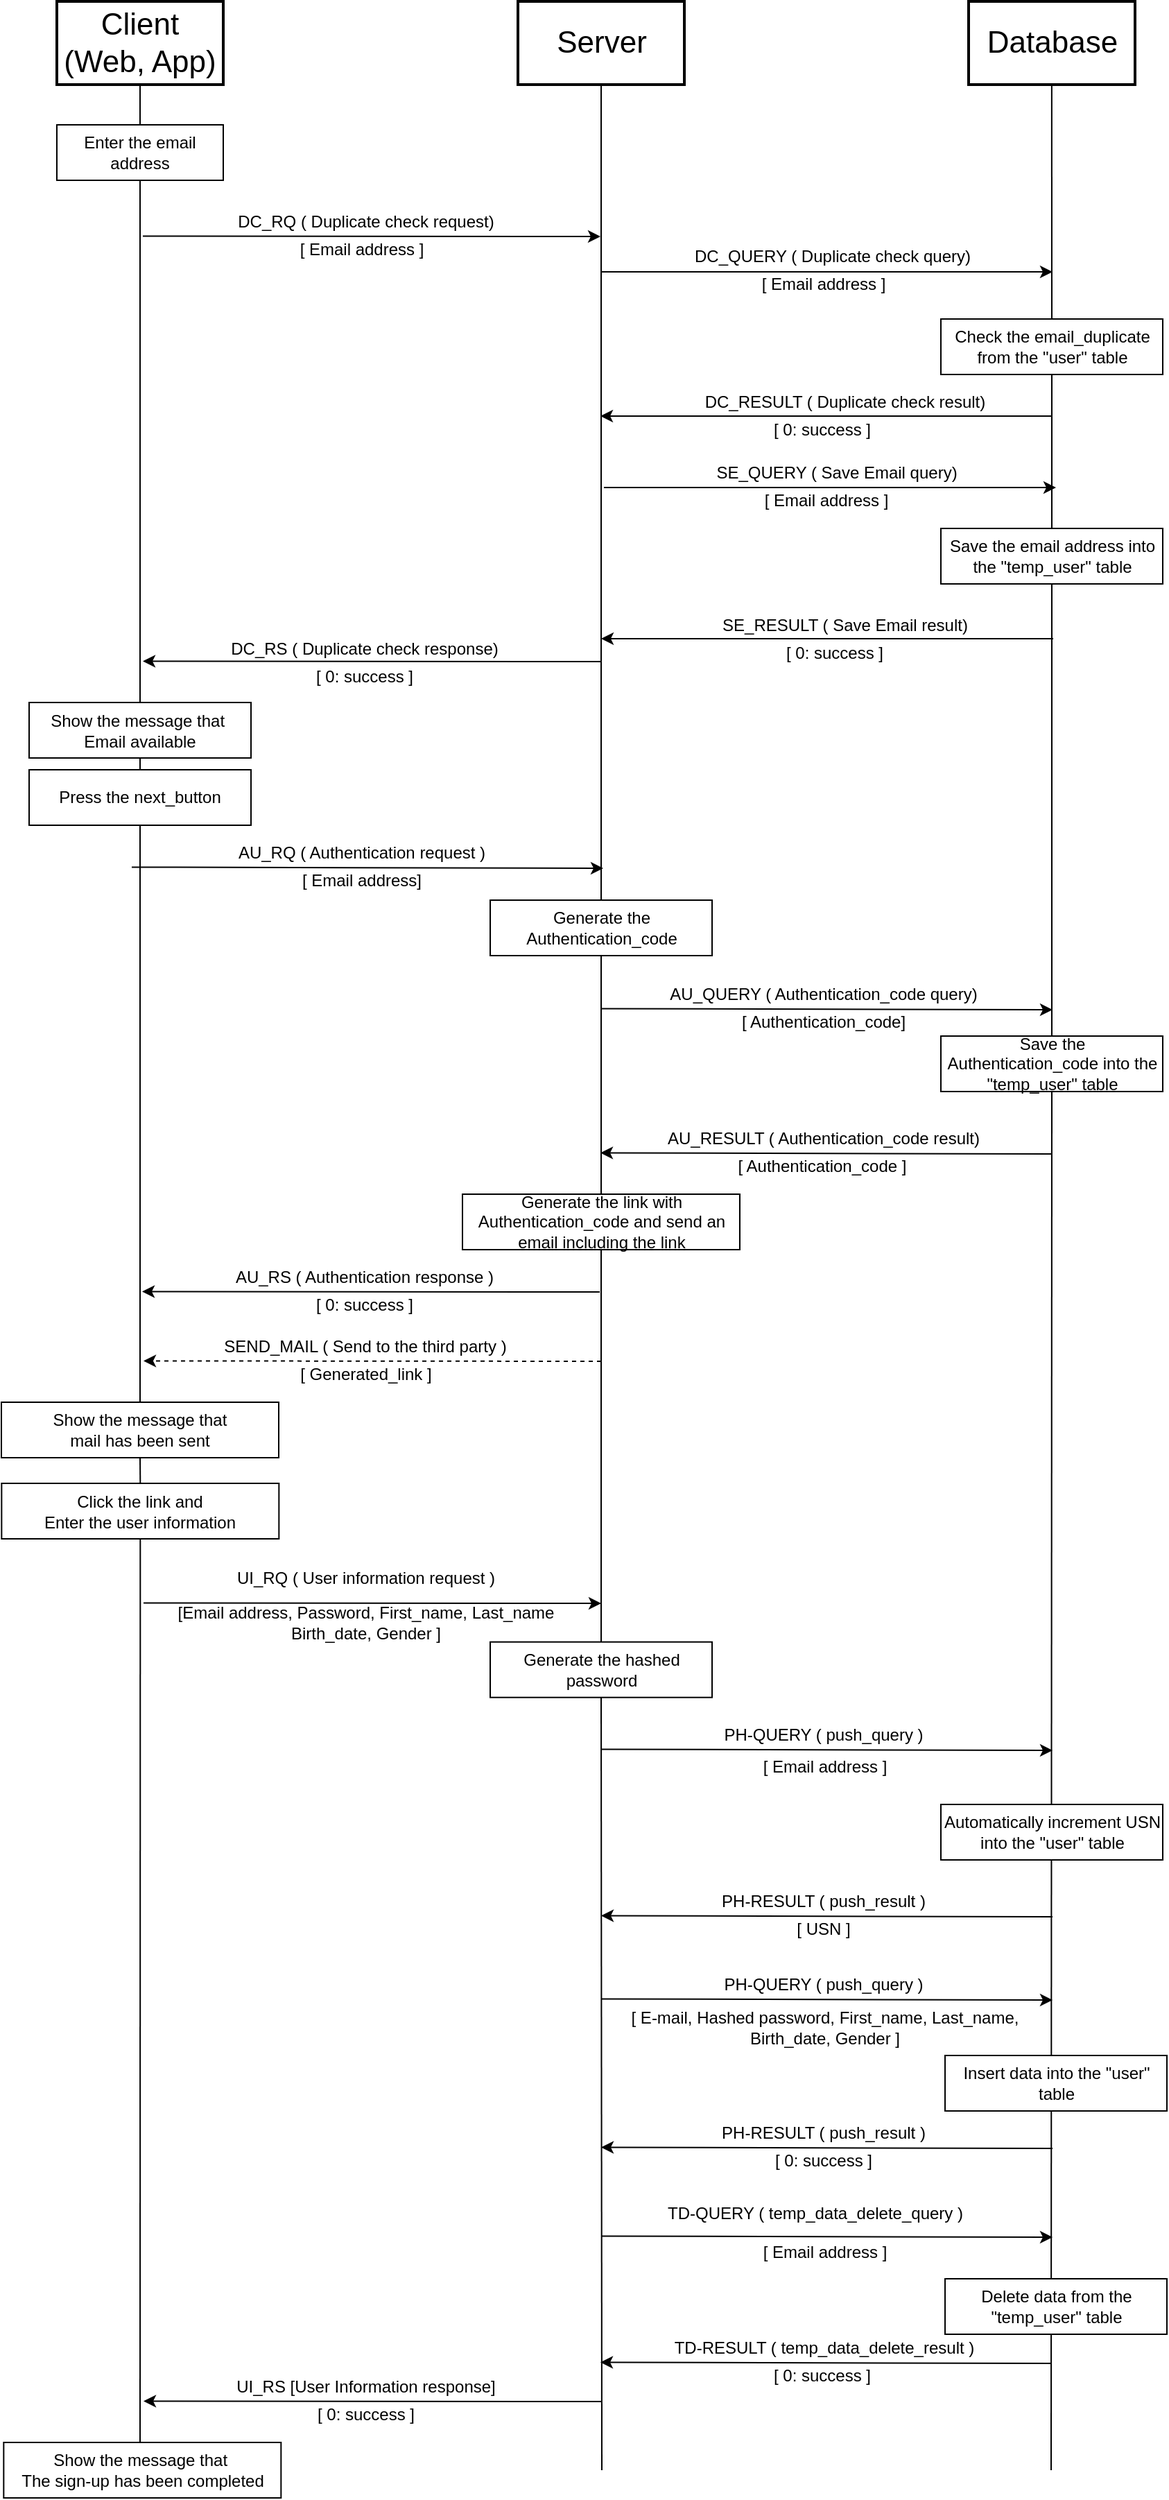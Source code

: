 <mxfile version="10.9.8" type="google"><diagram id="GAUYbujqChJhzYPN_W9S" name="Sign-up Sequence"><mxGraphModel dx="468" dy="533" grid="1" gridSize="10" guides="1" tooltips="1" connect="1" arrows="1" fold="1" page="1" pageScale="1" pageWidth="827" pageHeight="1169" math="0" shadow="0"><root><mxCell id="0"/><mxCell id="1" parent="0"/><mxCell id="owz9zyy2mUhlaI-AgsN4-1" value="Client&lt;br style=&quot;font-size: 22px;&quot;&gt;(Web, App)" style="rounded=0;whiteSpace=wrap;html=1;strokeWidth=2;fontSize=22;" parent="1" vertex="1"><mxGeometry x="200" y="20" width="120" height="60" as="geometry"/></mxCell><mxCell id="owz9zyy2mUhlaI-AgsN4-2" value="Server" style="rounded=0;whiteSpace=wrap;html=1;strokeWidth=2;fontSize=22;" parent="1" vertex="1"><mxGeometry x="532.5" y="20" width="120" height="60" as="geometry"/></mxCell><mxCell id="owz9zyy2mUhlaI-AgsN4-3" value="Database" style="rounded=0;whiteSpace=wrap;html=1;strokeWidth=2;fontSize=22;" parent="1" vertex="1"><mxGeometry x="857.5" y="20" width="120" height="60" as="geometry"/></mxCell><mxCell id="owz9zyy2mUhlaI-AgsN4-4" value="Enter the email address" style="rounded=0;whiteSpace=wrap;html=1;" parent="1" vertex="1"><mxGeometry x="200" y="109" width="120" height="40" as="geometry"/></mxCell><mxCell id="owz9zyy2mUhlaI-AgsN4-6" value="Check the email_duplicate&lt;br&gt;from the &quot;user&quot; table" style="rounded=0;whiteSpace=wrap;html=1;" parent="1" vertex="1"><mxGeometry x="837.5" y="249" width="160" height="40" as="geometry"/></mxCell><mxCell id="owz9zyy2mUhlaI-AgsN4-8" value="Press the next_button" style="rounded=0;whiteSpace=wrap;html=1;" parent="1" vertex="1"><mxGeometry x="180" y="574" width="160" height="40" as="geometry"/></mxCell><mxCell id="owz9zyy2mUhlaI-AgsN4-9" value="Generate the Authentication_code" style="rounded=0;whiteSpace=wrap;html=1;" parent="1" vertex="1"><mxGeometry x="512.5" y="668" width="160" height="40" as="geometry"/></mxCell><mxCell id="owz9zyy2mUhlaI-AgsN4-10" value="Save the Authentication_code into the &quot;temp_user&quot; table" style="rounded=0;whiteSpace=wrap;html=1;" parent="1" vertex="1"><mxGeometry x="837.5" y="766" width="160" height="40" as="geometry"/></mxCell><mxCell id="owz9zyy2mUhlaI-AgsN4-11" value="Generate the link with Authentication_code and send an email including the link" style="rounded=0;whiteSpace=wrap;html=1;" parent="1" vertex="1"><mxGeometry x="492.5" y="880" width="200" height="40" as="geometry"/></mxCell><mxCell id="owz9zyy2mUhlaI-AgsN4-12" value="Show the message that &lt;br&gt;mail has been sent" style="rounded=0;whiteSpace=wrap;html=1;" parent="1" vertex="1"><mxGeometry x="160" y="1030" width="200" height="40" as="geometry"/></mxCell><mxCell id="owz9zyy2mUhlaI-AgsN4-13" value="Generate the hashed password" style="rounded=0;whiteSpace=wrap;html=1;" parent="1" vertex="1"><mxGeometry x="512.5" y="1202.857" width="160" height="40" as="geometry"/></mxCell><mxCell id="owz9zyy2mUhlaI-AgsN4-15" value="" style="endArrow=none;html=1;exitX=0.5;exitY=0;exitDx=0;exitDy=0;entryX=0.5;entryY=1;entryDx=0;entryDy=0;" parent="1" source="owz9zyy2mUhlaI-AgsN4-4" target="owz9zyy2mUhlaI-AgsN4-1" edge="1"><mxGeometry width="50" height="50" relative="1" as="geometry"><mxPoint x="210" y="129.944" as="sourcePoint"/><mxPoint x="260" y="110" as="targetPoint"/></mxGeometry></mxCell><mxCell id="owz9zyy2mUhlaI-AgsN4-16" value="" style="endArrow=none;html=1;exitX=0.5;exitY=0;exitDx=0;exitDy=0;entryX=0.5;entryY=1;entryDx=0;entryDy=0;" parent="1" source="owz9zyy2mUhlaI-AgsN4-8" target="owz9zyy2mUhlaI-AgsN4-4" edge="1"><mxGeometry width="50" height="50" relative="1" as="geometry"><mxPoint x="269.714" y="149.857" as="sourcePoint"/><mxPoint x="269.714" y="89.857" as="targetPoint"/></mxGeometry></mxCell><mxCell id="owz9zyy2mUhlaI-AgsN4-17" value="" style="endArrow=none;html=1;exitX=0.5;exitY=0;exitDx=0;exitDy=0;entryX=0.5;entryY=1;entryDx=0;entryDy=0;" parent="1" source="owz9zyy2mUhlaI-AgsN4-12" target="owz9zyy2mUhlaI-AgsN4-8" edge="1"><mxGeometry width="50" height="50" relative="1" as="geometry"><mxPoint x="258.714" y="529.857" as="sourcePoint"/><mxPoint x="258.714" y="469.857" as="targetPoint"/></mxGeometry></mxCell><mxCell id="owz9zyy2mUhlaI-AgsN4-18" value="" style="endArrow=none;html=1;entryX=0.5;entryY=1;entryDx=0;entryDy=0;" parent="1" target="WG8Cpv5BhcOKUTMC0Q2j-1" edge="1"><mxGeometry width="50" height="50" relative="1" as="geometry"><mxPoint x="260" y="1800" as="sourcePoint"/><mxPoint x="289.714" y="305.857" as="targetPoint"/></mxGeometry></mxCell><mxCell id="owz9zyy2mUhlaI-AgsN4-19" value="" style="endArrow=none;html=1;exitX=0.5;exitY=0;exitDx=0;exitDy=0;entryX=0.5;entryY=1;entryDx=0;entryDy=0;" parent="1" source="owz9zyy2mUhlaI-AgsN4-9" target="owz9zyy2mUhlaI-AgsN4-2" edge="1"><mxGeometry width="50" height="50" relative="1" as="geometry"><mxPoint x="269.714" y="149.857" as="sourcePoint"/><mxPoint x="360" y="120" as="targetPoint"/></mxGeometry></mxCell><mxCell id="owz9zyy2mUhlaI-AgsN4-20" value="" style="endArrow=classic;html=1;" parent="1" edge="1"><mxGeometry width="50" height="50" relative="1" as="geometry"><mxPoint x="262" y="189.214" as="sourcePoint"/><mxPoint x="592" y="189.5" as="targetPoint"/></mxGeometry></mxCell><mxCell id="owz9zyy2mUhlaI-AgsN4-21" value="DC_RQ ( Duplicate check request)" style="text;html=1;strokeColor=none;fillColor=none;align=center;verticalAlign=middle;whiteSpace=wrap;rounded=0;" parent="1" vertex="1"><mxGeometry x="322.5" y="169" width="200" height="20" as="geometry"/></mxCell><mxCell id="owz9zyy2mUhlaI-AgsN4-22" value="[ Email address ]" style="text;html=1;strokeColor=none;fillColor=none;align=center;verticalAlign=middle;whiteSpace=wrap;rounded=0;" parent="1" vertex="1"><mxGeometry x="320" y="189" width="200" height="20" as="geometry"/></mxCell><mxCell id="owz9zyy2mUhlaI-AgsN4-23" value="" style="endArrow=classic;html=1;" parent="1" edge="1"><mxGeometry width="50" height="50" relative="1" as="geometry"><mxPoint x="592" y="215" as="sourcePoint"/><mxPoint x="918" y="215" as="targetPoint"/></mxGeometry></mxCell><mxCell id="owz9zyy2mUhlaI-AgsN4-24" value="DC_QUERY ( Duplicate check query)" style="text;html=1;strokeColor=none;fillColor=none;align=center;verticalAlign=middle;whiteSpace=wrap;rounded=0;" parent="1" vertex="1"><mxGeometry x="638" y="194" width="243" height="20" as="geometry"/></mxCell><mxCell id="owz9zyy2mUhlaI-AgsN4-25" value="[ Email address ]" style="text;html=1;strokeColor=none;fillColor=none;align=center;verticalAlign=middle;whiteSpace=wrap;rounded=0;" parent="1" vertex="1"><mxGeometry x="652.5" y="214" width="200" height="20" as="geometry"/></mxCell><mxCell id="owz9zyy2mUhlaI-AgsN4-26" value="" style="endArrow=none;html=1;entryX=0.5;entryY=1;entryDx=0;entryDy=0;exitX=0.5;exitY=0;exitDx=0;exitDy=0;" parent="1" source="owz9zyy2mUhlaI-AgsN4-6" edge="1"><mxGeometry width="50" height="50" relative="1" as="geometry"><mxPoint x="917" y="330" as="sourcePoint"/><mxPoint x="917.429" y="79.857" as="targetPoint"/></mxGeometry></mxCell><mxCell id="owz9zyy2mUhlaI-AgsN4-27" value="" style="endArrow=none;html=1;entryX=0.5;entryY=1;entryDx=0;entryDy=0;exitX=0.5;exitY=0;exitDx=0;exitDy=0;" parent="1" source="owz9zyy2mUhlaI-AgsN4-10" target="owz9zyy2mUhlaI-AgsN4-6" edge="1"><mxGeometry width="50" height="50" relative="1" as="geometry"><mxPoint x="160" y="1240" as="sourcePoint"/><mxPoint x="740" y="538.095" as="targetPoint"/></mxGeometry></mxCell><mxCell id="owz9zyy2mUhlaI-AgsN4-32" value="" style="endArrow=classic;html=1;" parent="1" edge="1"><mxGeometry width="50" height="50" relative="1" as="geometry"><mxPoint x="918.5" y="479.5" as="sourcePoint"/><mxPoint x="592.5" y="479.5" as="targetPoint"/></mxGeometry></mxCell><mxCell id="owz9zyy2mUhlaI-AgsN4-33" value="SE_RESULT ( Save Email result)" style="text;html=1;strokeColor=none;fillColor=none;align=center;verticalAlign=middle;whiteSpace=wrap;rounded=0;" parent="1" vertex="1"><mxGeometry x="646.5" y="459.5" width="243" height="20" as="geometry"/></mxCell><mxCell id="owz9zyy2mUhlaI-AgsN4-34" value="[ 0: success ]" style="text;html=1;strokeColor=none;fillColor=none;align=center;verticalAlign=middle;whiteSpace=wrap;rounded=0;" parent="1" vertex="1"><mxGeometry x="661" y="479.5" width="200" height="20" as="geometry"/></mxCell><mxCell id="owz9zyy2mUhlaI-AgsN4-37" value="" style="endArrow=classic;html=1;" parent="1" edge="1"><mxGeometry width="50" height="50" relative="1" as="geometry"><mxPoint x="592.0" y="496" as="sourcePoint"/><mxPoint x="262" y="495.714" as="targetPoint"/></mxGeometry></mxCell><mxCell id="owz9zyy2mUhlaI-AgsN4-38" value="DC_RS ( Duplicate check response)" style="text;html=1;strokeColor=none;fillColor=none;align=center;verticalAlign=middle;whiteSpace=wrap;rounded=0;" parent="1" vertex="1"><mxGeometry x="322" y="476.5" width="200" height="20" as="geometry"/></mxCell><mxCell id="owz9zyy2mUhlaI-AgsN4-39" value="[ 0: success ]" style="text;html=1;strokeColor=none;fillColor=none;align=center;verticalAlign=middle;whiteSpace=wrap;rounded=0;" parent="1" vertex="1"><mxGeometry x="322" y="496.5" width="200" height="20" as="geometry"/></mxCell><mxCell id="owz9zyy2mUhlaI-AgsN4-40" value="" style="endArrow=classic;html=1;" parent="1" edge="1"><mxGeometry width="50" height="50" relative="1" as="geometry"><mxPoint x="254" y="644.214" as="sourcePoint"/><mxPoint x="594" y="645" as="targetPoint"/></mxGeometry></mxCell><mxCell id="owz9zyy2mUhlaI-AgsN4-41" value="AU_RQ ( Authentication request )" style="text;html=1;strokeColor=none;fillColor=none;align=center;verticalAlign=middle;whiteSpace=wrap;rounded=0;" parent="1" vertex="1"><mxGeometry x="320" y="624" width="200" height="20" as="geometry"/></mxCell><mxCell id="owz9zyy2mUhlaI-AgsN4-42" value="[ Email address]" style="text;html=1;strokeColor=none;fillColor=none;align=center;verticalAlign=middle;whiteSpace=wrap;rounded=0;" parent="1" vertex="1"><mxGeometry x="320" y="644" width="200" height="20" as="geometry"/></mxCell><mxCell id="owz9zyy2mUhlaI-AgsN4-43" value="" style="endArrow=none;html=1;entryX=0.5;entryY=1;entryDx=0;entryDy=0;exitX=0.5;exitY=0;exitDx=0;exitDy=0;" parent="1" source="owz9zyy2mUhlaI-AgsN4-11" target="owz9zyy2mUhlaI-AgsN4-9" edge="1"><mxGeometry width="50" height="50" relative="1" as="geometry"><mxPoint x="160" y="1436" as="sourcePoint"/><mxPoint x="210" y="1386" as="targetPoint"/></mxGeometry></mxCell><mxCell id="owz9zyy2mUhlaI-AgsN4-44" value="" style="endArrow=none;html=1;entryX=0.5;entryY=1;entryDx=0;entryDy=0;" parent="1" target="owz9zyy2mUhlaI-AgsN4-10" edge="1"><mxGeometry width="50" height="50" relative="1" as="geometry"><mxPoint x="917" y="1800" as="sourcePoint"/><mxPoint x="210" y="1386" as="targetPoint"/></mxGeometry></mxCell><mxCell id="owz9zyy2mUhlaI-AgsN4-45" value="" style="endArrow=classic;html=1;" parent="1" edge="1"><mxGeometry width="50" height="50" relative="1" as="geometry"><mxPoint x="592.5" y="746.214" as="sourcePoint"/><mxPoint x="918" y="747" as="targetPoint"/></mxGeometry></mxCell><mxCell id="owz9zyy2mUhlaI-AgsN4-46" value="AU_QUERY ( Authentication_code query)" style="text;html=1;strokeColor=none;fillColor=none;align=center;verticalAlign=middle;whiteSpace=wrap;rounded=0;" parent="1" vertex="1"><mxGeometry x="639" y="726" width="228" height="20" as="geometry"/></mxCell><mxCell id="owz9zyy2mUhlaI-AgsN4-47" value="[ Authentication_code]" style="text;html=1;strokeColor=none;fillColor=none;align=center;verticalAlign=middle;whiteSpace=wrap;rounded=0;" parent="1" vertex="1"><mxGeometry x="652.5" y="746" width="200" height="20" as="geometry"/></mxCell><mxCell id="owz9zyy2mUhlaI-AgsN4-48" value="" style="endArrow=classic;html=1;" parent="1" edge="1"><mxGeometry width="50" height="50" relative="1" as="geometry"><mxPoint x="917.5" y="851" as="sourcePoint"/><mxPoint x="592.0" y="850.214" as="targetPoint"/></mxGeometry></mxCell><mxCell id="owz9zyy2mUhlaI-AgsN4-49" value="AU_RESULT ( Authentication_code result)" style="text;html=1;strokeColor=none;fillColor=none;align=center;verticalAlign=middle;whiteSpace=wrap;rounded=0;" parent="1" vertex="1"><mxGeometry x="632" y="830" width="242" height="20" as="geometry"/></mxCell><mxCell id="owz9zyy2mUhlaI-AgsN4-50" value="[ Authentication_code ]" style="text;html=1;strokeColor=none;fillColor=none;align=center;verticalAlign=middle;whiteSpace=wrap;rounded=0;" parent="1" vertex="1"><mxGeometry x="652" y="850" width="200" height="20" as="geometry"/></mxCell><mxCell id="owz9zyy2mUhlaI-AgsN4-51" value="" style="endArrow=none;html=1;entryX=0.5;entryY=1;entryDx=0;entryDy=0;exitX=0.5;exitY=0;exitDx=0;exitDy=0;" parent="1" source="owz9zyy2mUhlaI-AgsN4-13" target="owz9zyy2mUhlaI-AgsN4-11" edge="1"><mxGeometry width="50" height="50" relative="1" as="geometry"><mxPoint x="927" y="1376" as="sourcePoint"/><mxPoint x="926.857" y="945.857" as="targetPoint"/></mxGeometry></mxCell><mxCell id="owz9zyy2mUhlaI-AgsN4-52" value="" style="endArrow=none;html=1;entryX=0.5;entryY=1;entryDx=0;entryDy=0;" parent="1" target="owz9zyy2mUhlaI-AgsN4-13" edge="1"><mxGeometry width="50" height="50" relative="1" as="geometry"><mxPoint x="593" y="1800" as="sourcePoint"/><mxPoint x="602.571" y="1168.857" as="targetPoint"/></mxGeometry></mxCell><mxCell id="owz9zyy2mUhlaI-AgsN4-57" value="" style="endArrow=classic;html=1;" parent="1" edge="1"><mxGeometry width="50" height="50" relative="1" as="geometry"><mxPoint x="591.5" y="950.5" as="sourcePoint"/><mxPoint x="261.5" y="950.214" as="targetPoint"/></mxGeometry></mxCell><mxCell id="owz9zyy2mUhlaI-AgsN4-58" value="AU_RS ( Authentication response )" style="text;html=1;strokeColor=none;fillColor=none;align=center;verticalAlign=middle;whiteSpace=wrap;rounded=0;" parent="1" vertex="1"><mxGeometry x="321.5" y="930" width="200" height="20" as="geometry"/></mxCell><mxCell id="owz9zyy2mUhlaI-AgsN4-59" value="[ 0: success ]" style="text;html=1;strokeColor=none;fillColor=none;align=center;verticalAlign=middle;whiteSpace=wrap;rounded=0;" parent="1" vertex="1"><mxGeometry x="321.5" y="950" width="200" height="20" as="geometry"/></mxCell><mxCell id="owz9zyy2mUhlaI-AgsN4-60" value="" style="endArrow=classic;html=1;dashed=1;" parent="1" edge="1"><mxGeometry width="50" height="50" relative="1" as="geometry"><mxPoint x="592.5" y="1000.5" as="sourcePoint"/><mxPoint x="262.5" y="1000.214" as="targetPoint"/></mxGeometry></mxCell><mxCell id="owz9zyy2mUhlaI-AgsN4-61" value="SEND_MAIL ( Send to the third party )" style="text;html=1;strokeColor=none;fillColor=none;align=center;verticalAlign=middle;whiteSpace=wrap;rounded=0;" parent="1" vertex="1"><mxGeometry x="306" y="980" width="233" height="20" as="geometry"/></mxCell><mxCell id="owz9zyy2mUhlaI-AgsN4-62" value="[ Generated_link ]" style="text;html=1;strokeColor=none;fillColor=none;align=center;verticalAlign=middle;whiteSpace=wrap;rounded=0;" parent="1" vertex="1"><mxGeometry x="322.5" y="1000" width="200" height="20" as="geometry"/></mxCell><mxCell id="owz9zyy2mUhlaI-AgsN4-63" value="" style="endArrow=classic;html=1;" parent="1" edge="1"><mxGeometry width="50" height="50" relative="1" as="geometry"><mxPoint x="592.5" y="1460.214" as="sourcePoint"/><mxPoint x="918" y="1461" as="targetPoint"/></mxGeometry></mxCell><mxCell id="owz9zyy2mUhlaI-AgsN4-64" value="PH-QUERY ( push_query )" style="text;html=1;strokeColor=none;fillColor=none;align=center;verticalAlign=middle;whiteSpace=wrap;rounded=0;" parent="1" vertex="1"><mxGeometry x="652.5" y="1440" width="200" height="20" as="geometry"/></mxCell><mxCell id="owz9zyy2mUhlaI-AgsN4-66" value="" style="endArrow=classic;html=1;" parent="1" edge="1"><mxGeometry width="50" height="50" relative="1" as="geometry"><mxPoint x="918.0" y="1568" as="sourcePoint"/><mxPoint x="592.5" y="1567.214" as="targetPoint"/></mxGeometry></mxCell><mxCell id="owz9zyy2mUhlaI-AgsN4-67" value="PH-RESULT ( push_result )" style="text;html=1;strokeColor=none;fillColor=none;align=center;verticalAlign=middle;whiteSpace=wrap;rounded=0;" parent="1" vertex="1"><mxGeometry x="652.5" y="1547" width="200" height="20" as="geometry"/></mxCell><mxCell id="owz9zyy2mUhlaI-AgsN4-68" value="[ 0: success ]" style="text;html=1;strokeColor=none;fillColor=none;align=center;verticalAlign=middle;whiteSpace=wrap;rounded=0;" parent="1" vertex="1"><mxGeometry x="652.5" y="1567" width="200" height="20" as="geometry"/></mxCell><mxCell id="owz9zyy2mUhlaI-AgsN4-72" value="" style="endArrow=classic;html=1;" parent="1" edge="1"><mxGeometry width="50" height="50" relative="1" as="geometry"><mxPoint x="592.5" y="1750.5" as="sourcePoint"/><mxPoint x="262.5" y="1750.214" as="targetPoint"/></mxGeometry></mxCell><mxCell id="owz9zyy2mUhlaI-AgsN4-73" value="UI_RS [User Information response]" style="text;html=1;strokeColor=none;fillColor=none;align=center;verticalAlign=middle;whiteSpace=wrap;rounded=0;" parent="1" vertex="1"><mxGeometry x="322.5" y="1730" width="200" height="20" as="geometry"/></mxCell><mxCell id="owz9zyy2mUhlaI-AgsN4-74" value="[ 0: success ]" style="text;html=1;strokeColor=none;fillColor=none;align=center;verticalAlign=middle;whiteSpace=wrap;rounded=0;" parent="1" vertex="1"><mxGeometry x="322.5" y="1750" width="200" height="20" as="geometry"/></mxCell><mxCell id="owz9zyy2mUhlaI-AgsN4-75" value="" style="endArrow=classic;html=1;" parent="1" edge="1"><mxGeometry width="50" height="50" relative="1" as="geometry"><mxPoint x="262.5" y="1174.714" as="sourcePoint"/><mxPoint x="592.5" y="1175.0" as="targetPoint"/></mxGeometry></mxCell><mxCell id="owz9zyy2mUhlaI-AgsN4-76" value="UI_RQ ( User information request )" style="text;html=1;strokeColor=none;fillColor=none;align=center;verticalAlign=middle;whiteSpace=wrap;rounded=0;" parent="1" vertex="1"><mxGeometry x="322.5" y="1146.5" width="200" height="20" as="geometry"/></mxCell><mxCell id="owz9zyy2mUhlaI-AgsN4-77" value="[Email address, Password, First_name, Last_name Birth_date, Gender ]" style="text;html=1;strokeColor=none;fillColor=none;align=center;verticalAlign=middle;whiteSpace=wrap;rounded=0;" parent="1" vertex="1"><mxGeometry x="267.5" y="1169" width="310" height="39" as="geometry"/></mxCell><mxCell id="owz9zyy2mUhlaI-AgsN4-80" value="[ E-mail, Hashed password, First_name, Last_name,&lt;br&gt;Birth_date, Gender ]" style="text;html=1;strokeColor=none;fillColor=none;align=center;verticalAlign=middle;whiteSpace=wrap;rounded=0;" parent="1" vertex="1"><mxGeometry x="598.5" y="1461" width="310" height="39" as="geometry"/></mxCell><mxCell id="WG8Cpv5BhcOKUTMC0Q2j-1" value="Click the link and&lt;br&gt;Enter the user information" style="rounded=0;whiteSpace=wrap;html=1;" parent="1" vertex="1"><mxGeometry x="160.167" y="1088.5" width="200" height="40" as="geometry"/></mxCell><mxCell id="WG8Cpv5BhcOKUTMC0Q2j-5" value="" style="endArrow=none;html=1;entryX=0.5;entryY=1;entryDx=0;entryDy=0;exitX=0.5;exitY=0;exitDx=0;exitDy=0;" parent="1" source="WG8Cpv5BhcOKUTMC0Q2j-1" target="owz9zyy2mUhlaI-AgsN4-12" edge="1"><mxGeometry width="50" height="50" relative="1" as="geometry"><mxPoint x="160" y="1610" as="sourcePoint"/><mxPoint x="210" y="1560" as="targetPoint"/></mxGeometry></mxCell><mxCell id="meobx_JTkuReOJzq_H8l-5" value="Save the email address into the &quot;temp_user&quot; table&lt;br&gt;" style="rounded=0;whiteSpace=wrap;html=1;" parent="1" vertex="1"><mxGeometry x="837.5" y="400" width="160" height="40" as="geometry"/></mxCell><mxCell id="meobx_JTkuReOJzq_H8l-7" value="" style="endArrow=classic;html=1;" parent="1" edge="1"><mxGeometry width="50" height="50" relative="1" as="geometry"><mxPoint x="918" y="319" as="sourcePoint"/><mxPoint x="592" y="319" as="targetPoint"/></mxGeometry></mxCell><mxCell id="meobx_JTkuReOJzq_H8l-8" value="DC_RESULT ( Duplicate check result)" style="text;html=1;strokeColor=none;fillColor=none;align=center;verticalAlign=middle;whiteSpace=wrap;rounded=0;" parent="1" vertex="1"><mxGeometry x="647" y="299" width="243" height="20" as="geometry"/></mxCell><mxCell id="meobx_JTkuReOJzq_H8l-10" value="" style="endArrow=classic;html=1;" parent="1" edge="1"><mxGeometry width="50" height="50" relative="1" as="geometry"><mxPoint x="592.5" y="1280.214" as="sourcePoint"/><mxPoint x="918" y="1281.0" as="targetPoint"/></mxGeometry></mxCell><mxCell id="meobx_JTkuReOJzq_H8l-11" value="PH-QUERY ( push_query )" style="text;html=1;strokeColor=none;fillColor=none;align=center;verticalAlign=middle;whiteSpace=wrap;rounded=0;" parent="1" vertex="1"><mxGeometry x="652.5" y="1260" width="200" height="20" as="geometry"/></mxCell><mxCell id="meobx_JTkuReOJzq_H8l-12" value="" style="endArrow=classic;html=1;" parent="1" edge="1"><mxGeometry width="50" height="50" relative="1" as="geometry"><mxPoint x="918.0" y="1401" as="sourcePoint"/><mxPoint x="592.5" y="1400.214" as="targetPoint"/></mxGeometry></mxCell><mxCell id="meobx_JTkuReOJzq_H8l-13" value="PH-RESULT ( push_result )" style="text;html=1;strokeColor=none;fillColor=none;align=center;verticalAlign=middle;whiteSpace=wrap;rounded=0;" parent="1" vertex="1"><mxGeometry x="652.5" y="1380" width="200" height="20" as="geometry"/></mxCell><mxCell id="meobx_JTkuReOJzq_H8l-14" value="[ USN ]" style="text;html=1;strokeColor=none;fillColor=none;align=center;verticalAlign=middle;whiteSpace=wrap;rounded=0;" parent="1" vertex="1"><mxGeometry x="652.5" y="1400" width="200" height="20" as="geometry"/></mxCell><mxCell id="meobx_JTkuReOJzq_H8l-15" value="[ Email address ]" style="text;html=1;strokeColor=none;fillColor=none;align=center;verticalAlign=middle;whiteSpace=wrap;rounded=0;" parent="1" vertex="1"><mxGeometry x="598.5" y="1273" width="310" height="39" as="geometry"/></mxCell><mxCell id="meobx_JTkuReOJzq_H8l-16" value="Automatically increment USN into the &quot;user&quot; table" style="rounded=0;whiteSpace=wrap;html=1;" parent="1" vertex="1"><mxGeometry x="837.5" y="1320" width="160" height="40" as="geometry"/></mxCell><mxCell id="meobx_JTkuReOJzq_H8l-17" value="Insert data into the &quot;user&quot; table" style="rounded=0;whiteSpace=wrap;html=1;" parent="1" vertex="1"><mxGeometry x="840.5" y="1501" width="160" height="40" as="geometry"/></mxCell><mxCell id="meobx_JTkuReOJzq_H8l-18" value="" style="endArrow=classic;html=1;" parent="1" edge="1"><mxGeometry width="50" height="50" relative="1" as="geometry"><mxPoint x="592.5" y="1631.214" as="sourcePoint"/><mxPoint x="918" y="1632.0" as="targetPoint"/></mxGeometry></mxCell><mxCell id="meobx_JTkuReOJzq_H8l-19" value="TD-QUERY ( temp_data_delete_query )" style="text;html=1;strokeColor=none;fillColor=none;align=center;verticalAlign=middle;whiteSpace=wrap;rounded=0;" parent="1" vertex="1"><mxGeometry x="636" y="1605" width="222" height="20" as="geometry"/></mxCell><mxCell id="meobx_JTkuReOJzq_H8l-20" value="" style="endArrow=classic;html=1;" parent="1" edge="1"><mxGeometry width="50" height="50" relative="1" as="geometry"><mxPoint x="917.5" y="1723" as="sourcePoint"/><mxPoint x="592.0" y="1722.214" as="targetPoint"/></mxGeometry></mxCell><mxCell id="meobx_JTkuReOJzq_H8l-21" value="TD-RESULT ( temp_data_delete_result )" style="text;html=1;strokeColor=none;fillColor=none;align=center;verticalAlign=middle;whiteSpace=wrap;rounded=0;" parent="1" vertex="1"><mxGeometry x="641.5" y="1702" width="223" height="20" as="geometry"/></mxCell><mxCell id="meobx_JTkuReOJzq_H8l-22" value="[ 0: success ]" style="text;html=1;strokeColor=none;fillColor=none;align=center;verticalAlign=middle;whiteSpace=wrap;rounded=0;" parent="1" vertex="1"><mxGeometry x="652" y="1722" width="200" height="20" as="geometry"/></mxCell><mxCell id="meobx_JTkuReOJzq_H8l-23" value="[ Email address&amp;nbsp;]" style="text;html=1;strokeColor=none;fillColor=none;align=center;verticalAlign=middle;whiteSpace=wrap;rounded=0;" parent="1" vertex="1"><mxGeometry x="598.5" y="1623" width="310" height="39" as="geometry"/></mxCell><mxCell id="meobx_JTkuReOJzq_H8l-24" value="Delete data from the &quot;temp_user&quot; table" style="rounded=0;whiteSpace=wrap;html=1;" parent="1" vertex="1"><mxGeometry x="840.5" y="1662" width="160" height="40" as="geometry"/></mxCell><mxCell id="wzOQrVTjRjsj12kMZhCZ-12" value="Show the message that&amp;nbsp;&lt;br&gt;The sign-up has been completed" style="rounded=0;whiteSpace=wrap;html=1;" parent="1" vertex="1"><mxGeometry x="161.667" y="1780" width="200" height="40" as="geometry"/></mxCell><mxCell id="wzOQrVTjRjsj12kMZhCZ-14" value="" style="endArrow=classic;html=1;" parent="1" edge="1"><mxGeometry width="50" height="50" relative="1" as="geometry"><mxPoint x="594.5" y="370.5" as="sourcePoint"/><mxPoint x="920.5" y="370.5" as="targetPoint"/></mxGeometry></mxCell><mxCell id="wzOQrVTjRjsj12kMZhCZ-15" value="SE_QUERY ( Save Email query)" style="text;html=1;strokeColor=none;fillColor=none;align=center;verticalAlign=middle;whiteSpace=wrap;rounded=0;" parent="1" vertex="1"><mxGeometry x="640.5" y="349.5" width="243" height="20" as="geometry"/></mxCell><mxCell id="wzOQrVTjRjsj12kMZhCZ-16" value="[ Email address ]" style="text;html=1;strokeColor=none;fillColor=none;align=center;verticalAlign=middle;whiteSpace=wrap;rounded=0;" parent="1" vertex="1"><mxGeometry x="655" y="369.5" width="200" height="20" as="geometry"/></mxCell><mxCell id="wzOQrVTjRjsj12kMZhCZ-17" value="Show the message that&amp;nbsp;&lt;br&gt;Email available" style="rounded=0;whiteSpace=wrap;html=1;" parent="1" vertex="1"><mxGeometry x="180" y="525.5" width="160" height="40" as="geometry"/></mxCell><mxCell id="0VJoIjZfJRBm3zpnIEHf-1" value="[ 0: success ]" style="text;html=1;strokeColor=none;fillColor=none;align=center;verticalAlign=middle;whiteSpace=wrap;rounded=0;" parent="1" vertex="1"><mxGeometry x="652" y="319" width="200" height="20" as="geometry"/></mxCell></root></mxGraphModel></diagram><diagram name="New Sign-up Sequence" id="L-pwou_2aJ8EInwXSvLU"><mxGraphModel dx="468" dy="533" grid="1" gridSize="10" guides="1" tooltips="1" connect="1" arrows="1" fold="1" page="1" pageScale="1" pageWidth="827" pageHeight="1169" math="0" shadow="0"><root><mxCell id="uPRdJFPn6cHx-HTTPKZD-0"/><mxCell id="uPRdJFPn6cHx-HTTPKZD-1" parent="uPRdJFPn6cHx-HTTPKZD-0"/><mxCell id="uPRdJFPn6cHx-HTTPKZD-2" value="Client&lt;br style=&quot;font-size: 22px;&quot;&gt;(Web, App)" style="rounded=0;whiteSpace=wrap;html=1;strokeWidth=2;fontSize=22;" parent="uPRdJFPn6cHx-HTTPKZD-1" vertex="1"><mxGeometry x="200" y="20" width="120" height="60" as="geometry"/></mxCell><mxCell id="uPRdJFPn6cHx-HTTPKZD-3" value="Server" style="rounded=0;whiteSpace=wrap;html=1;strokeWidth=2;fontSize=22;" parent="uPRdJFPn6cHx-HTTPKZD-1" vertex="1"><mxGeometry x="532.5" y="20" width="120" height="60" as="geometry"/></mxCell><mxCell id="uPRdJFPn6cHx-HTTPKZD-4" value="Database" style="rounded=0;whiteSpace=wrap;html=1;strokeWidth=2;fontSize=22;" parent="uPRdJFPn6cHx-HTTPKZD-1" vertex="1"><mxGeometry x="857.5" y="20" width="120" height="60" as="geometry"/></mxCell><mxCell id="uPRdJFPn6cHx-HTTPKZD-5" value="Enter the E-mail address" style="rounded=0;whiteSpace=wrap;html=1;" parent="uPRdJFPn6cHx-HTTPKZD-1" vertex="1"><mxGeometry x="200" y="109" width="120" height="40" as="geometry"/></mxCell><mxCell id="uPRdJFPn6cHx-HTTPKZD-13" value="" style="endArrow=none;html=1;exitX=0.5;exitY=0;exitDx=0;exitDy=0;entryX=0.5;entryY=1;entryDx=0;entryDy=0;" parent="uPRdJFPn6cHx-HTTPKZD-1" source="uPRdJFPn6cHx-HTTPKZD-5" target="uPRdJFPn6cHx-HTTPKZD-2" edge="1"><mxGeometry width="50" height="50" relative="1" as="geometry"><mxPoint x="210" y="129.944" as="sourcePoint"/><mxPoint x="260" y="110" as="targetPoint"/></mxGeometry></mxCell><mxCell id="uPRdJFPn6cHx-HTTPKZD-14" value="" style="endArrow=none;html=1;entryX=0.5;entryY=1;entryDx=0;entryDy=0;exitX=0.5;exitY=0;exitDx=0;exitDy=0;" parent="uPRdJFPn6cHx-HTTPKZD-1" source="uPRdJFPn6cHx-HTTPKZD-83" target="uPRdJFPn6cHx-HTTPKZD-5" edge="1"><mxGeometry width="50" height="50" relative="1" as="geometry"><mxPoint x="260" y="2060" as="sourcePoint"/><mxPoint x="269.714" y="89.857" as="targetPoint"/></mxGeometry></mxCell><mxCell id="uPRdJFPn6cHx-HTTPKZD-17" value="" style="endArrow=none;html=1;entryX=0.5;entryY=1;entryDx=0;entryDy=0;" parent="uPRdJFPn6cHx-HTTPKZD-1" target="uPRdJFPn6cHx-HTTPKZD-3" edge="1"><mxGeometry width="50" height="50" relative="1" as="geometry"><mxPoint x="593" y="1430" as="sourcePoint"/><mxPoint x="360" y="120" as="targetPoint"/></mxGeometry></mxCell><mxCell id="uPRdJFPn6cHx-HTTPKZD-18" value="" style="endArrow=classic;html=1;" parent="uPRdJFPn6cHx-HTTPKZD-1" edge="1"><mxGeometry width="50" height="50" relative="1" as="geometry"><mxPoint x="262" y="189.214" as="sourcePoint"/><mxPoint x="592" y="189.5" as="targetPoint"/></mxGeometry></mxCell><mxCell id="uPRdJFPn6cHx-HTTPKZD-19" value="DC_RQ ( Duplicate check request)" style="text;html=1;strokeColor=none;fillColor=none;align=center;verticalAlign=middle;whiteSpace=wrap;rounded=0;" parent="uPRdJFPn6cHx-HTTPKZD-1" vertex="1"><mxGeometry x="322.5" y="169" width="200" height="20" as="geometry"/></mxCell><mxCell id="uPRdJFPn6cHx-HTTPKZD-20" value="[ E-mail address ]" style="text;html=1;strokeColor=none;fillColor=none;align=center;verticalAlign=middle;whiteSpace=wrap;rounded=0;" parent="uPRdJFPn6cHx-HTTPKZD-1" vertex="1"><mxGeometry x="320" y="189" width="200" height="20" as="geometry"/></mxCell><mxCell id="uPRdJFPn6cHx-HTTPKZD-21" value="" style="endArrow=classic;html=1;" parent="uPRdJFPn6cHx-HTTPKZD-1" edge="1"><mxGeometry width="50" height="50" relative="1" as="geometry"><mxPoint x="592" y="215" as="sourcePoint"/><mxPoint x="918" y="215" as="targetPoint"/></mxGeometry></mxCell><mxCell id="uPRdJFPn6cHx-HTTPKZD-22" value="DC_QUERY ( Duplicate check query )" style="text;html=1;strokeColor=none;fillColor=none;align=center;verticalAlign=middle;whiteSpace=wrap;rounded=0;" parent="uPRdJFPn6cHx-HTTPKZD-1" vertex="1"><mxGeometry x="638" y="194" width="243" height="20" as="geometry"/></mxCell><mxCell id="uPRdJFPn6cHx-HTTPKZD-23" value="[ E-mail address ]" style="text;html=1;strokeColor=none;fillColor=none;align=center;verticalAlign=middle;whiteSpace=wrap;rounded=0;" parent="uPRdJFPn6cHx-HTTPKZD-1" vertex="1"><mxGeometry x="652.5" y="214" width="200" height="20" as="geometry"/></mxCell><mxCell id="uPRdJFPn6cHx-HTTPKZD-24" value="" style="endArrow=none;html=1;entryX=0.5;entryY=1;entryDx=0;entryDy=0;" parent="uPRdJFPn6cHx-HTTPKZD-1" edge="1"><mxGeometry width="50" height="50" relative="1" as="geometry"><mxPoint x="917.499" y="1220" as="sourcePoint"/><mxPoint x="917.429" y="79.857" as="targetPoint"/></mxGeometry></mxCell><mxCell id="uPRdJFPn6cHx-HTTPKZD-29" value="" style="endArrow=classic;html=1;" parent="uPRdJFPn6cHx-HTTPKZD-1" edge="1"><mxGeometry width="50" height="50" relative="1" as="geometry"><mxPoint x="592.0" y="348" as="sourcePoint"/><mxPoint x="262" y="347.714" as="targetPoint"/></mxGeometry></mxCell><mxCell id="uPRdJFPn6cHx-HTTPKZD-30" value="DC_RS ( Duplicate check response)" style="text;html=1;strokeColor=none;fillColor=none;align=center;verticalAlign=middle;whiteSpace=wrap;rounded=0;" parent="uPRdJFPn6cHx-HTTPKZD-1" vertex="1"><mxGeometry x="322" y="328.5" width="200" height="20" as="geometry"/></mxCell><mxCell id="uPRdJFPn6cHx-HTTPKZD-31" value="[ 0: success ]" style="text;html=1;strokeColor=none;fillColor=none;align=center;verticalAlign=middle;whiteSpace=wrap;rounded=0;" parent="uPRdJFPn6cHx-HTTPKZD-1" vertex="1"><mxGeometry x="322" y="348.5" width="200" height="20" as="geometry"/></mxCell><mxCell id="uPRdJFPn6cHx-HTTPKZD-44" value="" style="endArrow=none;html=1;entryX=0.5;entryY=1;entryDx=0;entryDy=0;" parent="uPRdJFPn6cHx-HTTPKZD-1" target="uPRdJFPn6cHx-HTTPKZD-12" edge="1"><mxGeometry width="50" height="50" relative="1" as="geometry"><mxPoint x="593" y="1710" as="sourcePoint"/><mxPoint x="602.571" y="2152.857" as="targetPoint"/></mxGeometry></mxCell><mxCell id="uPRdJFPn6cHx-HTTPKZD-53" value="" style="endArrow=classic;html=1;fontColor=#000000;" parent="uPRdJFPn6cHx-HTTPKZD-1" edge="1"><mxGeometry width="50" height="50" relative="1" as="geometry"><mxPoint x="917.0" y="749" as="sourcePoint"/><mxPoint x="593.5" y="748.214" as="targetPoint"/></mxGeometry></mxCell><mxCell id="uPRdJFPn6cHx-HTTPKZD-54" value="TP-RESULT ( temp_data push result )" style="text;html=1;strokeColor=none;fillColor=none;align=center;verticalAlign=middle;whiteSpace=wrap;rounded=0;fontColor=#000000;" parent="uPRdJFPn6cHx-HTTPKZD-1" vertex="1"><mxGeometry x="654" y="728" width="207" height="20" as="geometry"/></mxCell><mxCell id="uPRdJFPn6cHx-HTTPKZD-55" value="[ 0: success ]" style="text;html=1;strokeColor=none;fillColor=none;align=center;verticalAlign=middle;whiteSpace=wrap;rounded=0;fontColor=#000000;" parent="uPRdJFPn6cHx-HTTPKZD-1" vertex="1"><mxGeometry x="653.5" y="748" width="200" height="20" as="geometry"/></mxCell><mxCell id="uPRdJFPn6cHx-HTTPKZD-59" value="" style="endArrow=classic;html=1;" parent="uPRdJFPn6cHx-HTTPKZD-1" edge="1"><mxGeometry width="50" height="50" relative="1" as="geometry"><mxPoint x="262.5" y="466.214" as="sourcePoint"/><mxPoint x="592.5" y="466.5" as="targetPoint"/></mxGeometry></mxCell><mxCell id="uPRdJFPn6cHx-HTTPKZD-60" value="EU_RQ ( enter user information request )" style="text;html=1;strokeColor=none;fillColor=none;align=center;verticalAlign=middle;whiteSpace=wrap;rounded=0;" parent="uPRdJFPn6cHx-HTTPKZD-1" vertex="1"><mxGeometry x="300" y="444" width="250" height="20" as="geometry"/></mxCell><mxCell id="uPRdJFPn6cHx-HTTPKZD-61" value="[ E-mail address, Password, First_name, Last_name,&lt;br&gt;Birth_date ]" style="text;html=1;strokeColor=none;fillColor=none;align=center;verticalAlign=middle;whiteSpace=wrap;rounded=0;" parent="uPRdJFPn6cHx-HTTPKZD-1" vertex="1"><mxGeometry x="267.5" y="464" width="310" height="39" as="geometry"/></mxCell><mxCell id="uPRdJFPn6cHx-HTTPKZD-63" value="Enter the additional&lt;br&gt;user information" style="rounded=0;whiteSpace=wrap;html=1;" parent="uPRdJFPn6cHx-HTTPKZD-1" vertex="1"><mxGeometry x="178" y="381" width="167" height="49" as="geometry"/></mxCell><mxCell id="uPRdJFPn6cHx-HTTPKZD-66" value="" style="endArrow=classic;html=1;" parent="uPRdJFPn6cHx-HTTPKZD-1" edge="1"><mxGeometry width="50" height="50" relative="1" as="geometry"><mxPoint x="918" y="319" as="sourcePoint"/><mxPoint x="592" y="319" as="targetPoint"/></mxGeometry></mxCell><mxCell id="uPRdJFPn6cHx-HTTPKZD-67" value="DC_RESULT ( Duplicate check result )" style="text;html=1;strokeColor=none;fillColor=none;align=center;verticalAlign=middle;whiteSpace=wrap;rounded=0;" parent="uPRdJFPn6cHx-HTTPKZD-1" vertex="1"><mxGeometry x="647" y="299" width="243" height="20" as="geometry"/></mxCell><mxCell id="uPRdJFPn6cHx-HTTPKZD-75" value="Insert user data into the &quot;temp_user&quot; table" style="rounded=0;whiteSpace=wrap;html=1;fontColor=#000000;" parent="uPRdJFPn6cHx-HTTPKZD-1" vertex="1"><mxGeometry x="837.5" y="682.5" width="160" height="40" as="geometry"/></mxCell><mxCell id="uPRdJFPn6cHx-HTTPKZD-83" value="Show the message that&amp;nbsp;&lt;br&gt;The sign-up has been completed" style="rounded=0;whiteSpace=wrap;html=1;" parent="uPRdJFPn6cHx-HTTPKZD-1" vertex="1"><mxGeometry x="157.167" y="1755.1" width="200" height="40" as="geometry"/></mxCell><mxCell id="uPRdJFPn6cHx-HTTPKZD-88" value="[ 0: success ]" style="text;html=1;strokeColor=none;fillColor=none;align=center;verticalAlign=middle;whiteSpace=wrap;rounded=0;" parent="uPRdJFPn6cHx-HTTPKZD-1" vertex="1"><mxGeometry x="652" y="319" width="200" height="20" as="geometry"/></mxCell><mxCell id="uPRdJFPn6cHx-HTTPKZD-12" value="Generate the hashed password" style="rounded=0;whiteSpace=wrap;html=1;" parent="uPRdJFPn6cHx-HTTPKZD-1" vertex="1"><mxGeometry x="512.5" y="499.357" width="160" height="40" as="geometry"/></mxCell><mxCell id="abJA5Sgv5h-7wbVvj1qB-0" value="Generate the Authentication_code" style="rounded=0;whiteSpace=wrap;html=1;" parent="uPRdJFPn6cHx-HTTPKZD-1" vertex="1"><mxGeometry x="512.5" y="570" width="160" height="40" as="geometry"/></mxCell><mxCell id="abJA5Sgv5h-7wbVvj1qB-1" value="Show the message that &lt;br&gt;mail has been sent" style="rounded=0;whiteSpace=wrap;html=1;" parent="uPRdJFPn6cHx-HTTPKZD-1" vertex="1"><mxGeometry x="160.5" y="940.1" width="200" height="40" as="geometry"/></mxCell><mxCell id="abJA5Sgv5h-7wbVvj1qB-2" value="" style="endArrow=classic;html=1;" parent="uPRdJFPn6cHx-HTTPKZD-1" edge="1"><mxGeometry width="50" height="50" relative="1" as="geometry"><mxPoint x="592" y="860.6" as="sourcePoint"/><mxPoint x="260" y="860.314" as="targetPoint"/></mxGeometry></mxCell><mxCell id="abJA5Sgv5h-7wbVvj1qB-3" value="AU_RS ( Authentication response )" style="text;html=1;strokeColor=none;fillColor=none;align=center;verticalAlign=middle;whiteSpace=wrap;rounded=0;" parent="uPRdJFPn6cHx-HTTPKZD-1" vertex="1"><mxGeometry x="320" y="840.1" width="200" height="20" as="geometry"/></mxCell><mxCell id="abJA5Sgv5h-7wbVvj1qB-4" value="[ 0: success ]" style="text;html=1;strokeColor=none;fillColor=none;align=center;verticalAlign=middle;whiteSpace=wrap;rounded=0;" parent="uPRdJFPn6cHx-HTTPKZD-1" vertex="1"><mxGeometry x="320" y="860.1" width="200" height="20" as="geometry"/></mxCell><mxCell id="abJA5Sgv5h-7wbVvj1qB-5" value="" style="endArrow=classic;html=1;dashed=1;" parent="uPRdJFPn6cHx-HTTPKZD-1" edge="1"><mxGeometry width="50" height="50" relative="1" as="geometry"><mxPoint x="591.0" y="910.6" as="sourcePoint"/><mxPoint x="260" y="910.314" as="targetPoint"/></mxGeometry></mxCell><mxCell id="abJA5Sgv5h-7wbVvj1qB-6" value="E-mail send" style="text;html=1;strokeColor=none;fillColor=none;align=center;verticalAlign=middle;whiteSpace=wrap;rounded=0;" parent="uPRdJFPn6cHx-HTTPKZD-1" vertex="1"><mxGeometry x="304.5" y="890.1" width="233" height="20" as="geometry"/></mxCell><mxCell id="abJA5Sgv5h-7wbVvj1qB-7" value="[ Generated_link ]" style="text;html=1;strokeColor=none;fillColor=none;align=center;verticalAlign=middle;whiteSpace=wrap;rounded=0;" parent="uPRdJFPn6cHx-HTTPKZD-1" vertex="1"><mxGeometry x="321" y="910.1" width="200" height="20" as="geometry"/></mxCell><mxCell id="abJA5Sgv5h-7wbVvj1qB-8" value="Generate the link with Authentication_code" style="rounded=0;whiteSpace=wrap;html=1;fontColor=#000000;" parent="uPRdJFPn6cHx-HTTPKZD-1" vertex="1"><mxGeometry x="513.5" y="780" width="158" height="40" as="geometry"/></mxCell><mxCell id="Ed8__NlSI5o4WHTPqeta-0" value="Click the link" style="rounded=0;whiteSpace=wrap;html=1;" parent="uPRdJFPn6cHx-HTTPKZD-1" vertex="1"><mxGeometry x="159.167" y="1010.5" width="200" height="40" as="geometry"/></mxCell><mxCell id="KPgFUzdLTsB059-msalR-1" value="" style="endArrow=classic;html=1;" parent="uPRdJFPn6cHx-HTTPKZD-1" edge="1"><mxGeometry width="50" height="50" relative="1" as="geometry"><mxPoint x="260.5" y="1089" as="sourcePoint"/><mxPoint x="590.0" y="1089.0" as="targetPoint"/></mxGeometry></mxCell><mxCell id="KPgFUzdLTsB059-msalR-2" value="AA_RQ ( Activate account request )" style="text;html=1;strokeColor=none;fillColor=none;align=center;verticalAlign=middle;whiteSpace=wrap;rounded=0;" parent="uPRdJFPn6cHx-HTTPKZD-1" vertex="1"><mxGeometry x="317.5" y="1067" width="203" height="20" as="geometry"/></mxCell><mxCell id="KPgFUzdLTsB059-msalR-3" value="[ E-mail address, Auth_code ]" style="text;html=1;strokeColor=none;fillColor=none;align=center;verticalAlign=middle;whiteSpace=wrap;rounded=0;" parent="uPRdJFPn6cHx-HTTPKZD-1" vertex="1"><mxGeometry x="266" y="1079" width="310" height="39" as="geometry"/></mxCell><mxCell id="HzTXu9d3CUsh8B4Bqxqp-0" value="" style="endArrow=classic;html=1;fontColor=#000000;" parent="uPRdJFPn6cHx-HTTPKZD-1" edge="1"><mxGeometry width="50" height="50" relative="1" as="geometry"><mxPoint x="595.5" y="1428.214" as="sourcePoint"/><mxPoint x="920" y="1429" as="targetPoint"/></mxGeometry></mxCell><mxCell id="HzTXu9d3CUsh8B4Bqxqp-1" value="TD_QUERY ( temp_user delete query )" style="text;html=1;strokeColor=none;fillColor=none;align=center;verticalAlign=middle;whiteSpace=wrap;rounded=0;fontColor=#000000;" parent="uPRdJFPn6cHx-HTTPKZD-1" vertex="1"><mxGeometry x="655" y="1407" width="216" height="20" as="geometry"/></mxCell><mxCell id="HzTXu9d3CUsh8B4Bqxqp-6" value="" style="endArrow=classic;html=1;fontColor=#000000;" parent="uPRdJFPn6cHx-HTTPKZD-1" edge="1"><mxGeometry width="50" height="50" relative="1" as="geometry"><mxPoint x="919.5" y="1549" as="sourcePoint"/><mxPoint x="594.0" y="1548.214" as="targetPoint"/></mxGeometry></mxCell><mxCell id="HzTXu9d3CUsh8B4Bqxqp-7" value="TD-RESULT ( temp_user delete result)" style="text;html=1;strokeColor=none;fillColor=none;align=center;verticalAlign=middle;whiteSpace=wrap;rounded=0;fontColor=#000000;" parent="uPRdJFPn6cHx-HTTPKZD-1" vertex="1"><mxGeometry x="650" y="1528" width="233" height="20" as="geometry"/></mxCell><mxCell id="HzTXu9d3CUsh8B4Bqxqp-8" value="[ 0: success ]" style="text;html=1;strokeColor=none;fillColor=none;align=center;verticalAlign=middle;whiteSpace=wrap;rounded=0;fontColor=#000000;" parent="uPRdJFPn6cHx-HTTPKZD-1" vertex="1"><mxGeometry x="659.5" y="1548" width="200" height="20" as="geometry"/></mxCell><mxCell id="uPRdJFPn6cHx-HTTPKZD-6" value="Check the E-mail duplicate&lt;br&gt;from the &quot;user&quot; table" style="rounded=0;whiteSpace=wrap;html=1;" parent="uPRdJFPn6cHx-HTTPKZD-1" vertex="1"><mxGeometry x="837.5" y="249" width="160" height="40" as="geometry"/></mxCell><mxCell id="072uBeGYN55N3AZ5MKMh-3" value="" style="endArrow=classic;html=1;" parent="uPRdJFPn6cHx-HTTPKZD-1" edge="1"><mxGeometry width="50" height="50" relative="1" as="geometry"><mxPoint x="590" y="1585" as="sourcePoint"/><mxPoint x="260.5" y="1584.214" as="targetPoint"/></mxGeometry></mxCell><mxCell id="072uBeGYN55N3AZ5MKMh-4" value="AA-RS ( Activate account result)" style="text;html=1;strokeColor=none;fillColor=none;align=center;verticalAlign=middle;whiteSpace=wrap;rounded=0;" parent="uPRdJFPn6cHx-HTTPKZD-1" vertex="1"><mxGeometry x="265" y="1564" width="336" height="20" as="geometry"/></mxCell><mxCell id="072uBeGYN55N3AZ5MKMh-5" value="[ 0: success ]" style="text;html=1;strokeColor=none;fillColor=none;align=center;verticalAlign=middle;whiteSpace=wrap;rounded=0;" parent="uPRdJFPn6cHx-HTTPKZD-1" vertex="1"><mxGeometry x="328" y="1585" width="200" height="20" as="geometry"/></mxCell><mxCell id="cL-ExivZkosg43LFOtt6-5" value="" style="endArrow=classic;html=1;fontColor=#000000;" parent="uPRdJFPn6cHx-HTTPKZD-1" edge="1"><mxGeometry width="50" height="50" relative="1" as="geometry"><mxPoint x="593.5" y="636.714" as="sourcePoint"/><mxPoint x="919" y="637.5" as="targetPoint"/></mxGeometry></mxCell><mxCell id="cL-ExivZkosg43LFOtt6-6" value="TP-QUERY ( temp_data push query )" style="text;html=1;strokeColor=none;fillColor=none;align=center;verticalAlign=middle;whiteSpace=wrap;rounded=0;fontColor=#000000;" parent="uPRdJFPn6cHx-HTTPKZD-1" vertex="1"><mxGeometry x="650" y="617" width="204" height="20" as="geometry"/></mxCell><mxCell id="cL-ExivZkosg43LFOtt6-7" value="[ E-mail address, Hashed password, First_name, Last_name, Birth_date, Auth_code ]" style="text;html=1;strokeColor=none;fillColor=none;align=center;verticalAlign=middle;whiteSpace=wrap;rounded=0;fontColor=#000000;" parent="uPRdJFPn6cHx-HTTPKZD-1" vertex="1"><mxGeometry x="599.5" y="637.5" width="310" height="39" as="geometry"/></mxCell><mxCell id="OPy9-G3SS69SAzt5jJN0-0" value="" style="endArrow=classic;html=1;exitX=-0.011;exitY=0.026;exitDx=0;exitDy=0;exitPerimeter=0;fontColor=#000000;" parent="uPRdJFPn6cHx-HTTPKZD-1" edge="1"><mxGeometry width="50" height="50" relative="1" as="geometry"><mxPoint x="593" y="1131" as="sourcePoint"/><mxPoint x="918.5" y="1130.5" as="targetPoint"/></mxGeometry></mxCell><mxCell id="OPy9-G3SS69SAzt5jJN0-1" value="AC_QUERY ( user activate change query )" style="text;html=1;strokeColor=none;fillColor=none;align=center;verticalAlign=middle;whiteSpace=wrap;rounded=0;fontColor=#000000;" parent="uPRdJFPn6cHx-HTTPKZD-1" vertex="1"><mxGeometry x="630" y="1109" width="250" height="20" as="geometry"/></mxCell><mxCell id="OPy9-G3SS69SAzt5jJN0-4" value="AC-RESULT ( user activate change result )" style="text;html=1;strokeColor=none;fillColor=none;align=center;verticalAlign=middle;whiteSpace=wrap;rounded=0;fontColor=#000000;" parent="uPRdJFPn6cHx-HTTPKZD-1" vertex="1"><mxGeometry x="640" y="1296" width="250" height="20" as="geometry"/></mxCell><mxCell id="OPy9-G3SS69SAzt5jJN0-5" value="[ 0: Success ]" style="text;html=1;strokeColor=none;fillColor=none;align=center;verticalAlign=middle;whiteSpace=wrap;rounded=0;fontColor=#000000;" parent="uPRdJFPn6cHx-HTTPKZD-1" vertex="1"><mxGeometry x="657.5" y="1318" width="200" height="20" as="geometry"/></mxCell><mxCell id="MAjh98ZjeV9_J1plVied-4" value="" style="endArrow=classic;html=1;fontColor=#000000;" edge="1" parent="uPRdJFPn6cHx-HTTPKZD-1"><mxGeometry width="50" height="50" relative="1" as="geometry"><mxPoint x="917" y="1318.5" as="sourcePoint"/><mxPoint x="594.0" y="1317.714" as="targetPoint"/></mxGeometry></mxCell><mxCell id="kj9hN6PAKkb45cPFNSQ3-0" value="[ E-mail address ]" style="text;html=1;strokeColor=none;fillColor=none;align=center;verticalAlign=middle;whiteSpace=wrap;rounded=0;fontColor=#000000;" vertex="1" parent="uPRdJFPn6cHx-HTTPKZD-1"><mxGeometry x="634.5" y="1132" width="250" height="20" as="geometry"/></mxCell><mxCell id="nrwOhlazb45OgYPQOTxO-1" value="[ Email address ]" style="text;html=1;strokeColor=none;fillColor=none;align=center;verticalAlign=middle;whiteSpace=wrap;rounded=0;fontColor=#000000;" vertex="1" parent="uPRdJFPn6cHx-HTTPKZD-1"><mxGeometry x="664.5" y="1427" width="200" height="20" as="geometry"/></mxCell><mxCell id="VIDdJsSQQ4S8RRg9k2MW-2" value="" style="endArrow=none;html=1;fontColor=#000000;" edge="1" parent="uPRdJFPn6cHx-HTTPKZD-1"><mxGeometry width="50" height="50" relative="1" as="geometry"><mxPoint x="918" y="1700" as="sourcePoint"/><mxPoint x="918" y="1220" as="targetPoint"/></mxGeometry></mxCell><mxCell id="OPy9-G3SS69SAzt5jJN0-6" value="Move user data &lt;br&gt;from &quot;temp_user&quot; table &lt;br&gt;to &quot;user&quot; table and&lt;br&gt;Add USN" style="rounded=0;whiteSpace=wrap;html=1;fontColor=#000000;" parent="uPRdJFPn6cHx-HTTPKZD-1" vertex="1"><mxGeometry x="838" y="1180" width="170" height="58" as="geometry"/></mxCell><mxCell id="uPRdJFPn6cHx-HTTPKZD-82" value="Delete data from the &quot;temp_user&quot; table" style="rounded=0;whiteSpace=wrap;html=1;fontColor=#000000;" parent="uPRdJFPn6cHx-HTTPKZD-1" vertex="1"><mxGeometry x="837.5" y="1468" width="160" height="40" as="geometry"/></mxCell></root></mxGraphModel></diagram></mxfile>